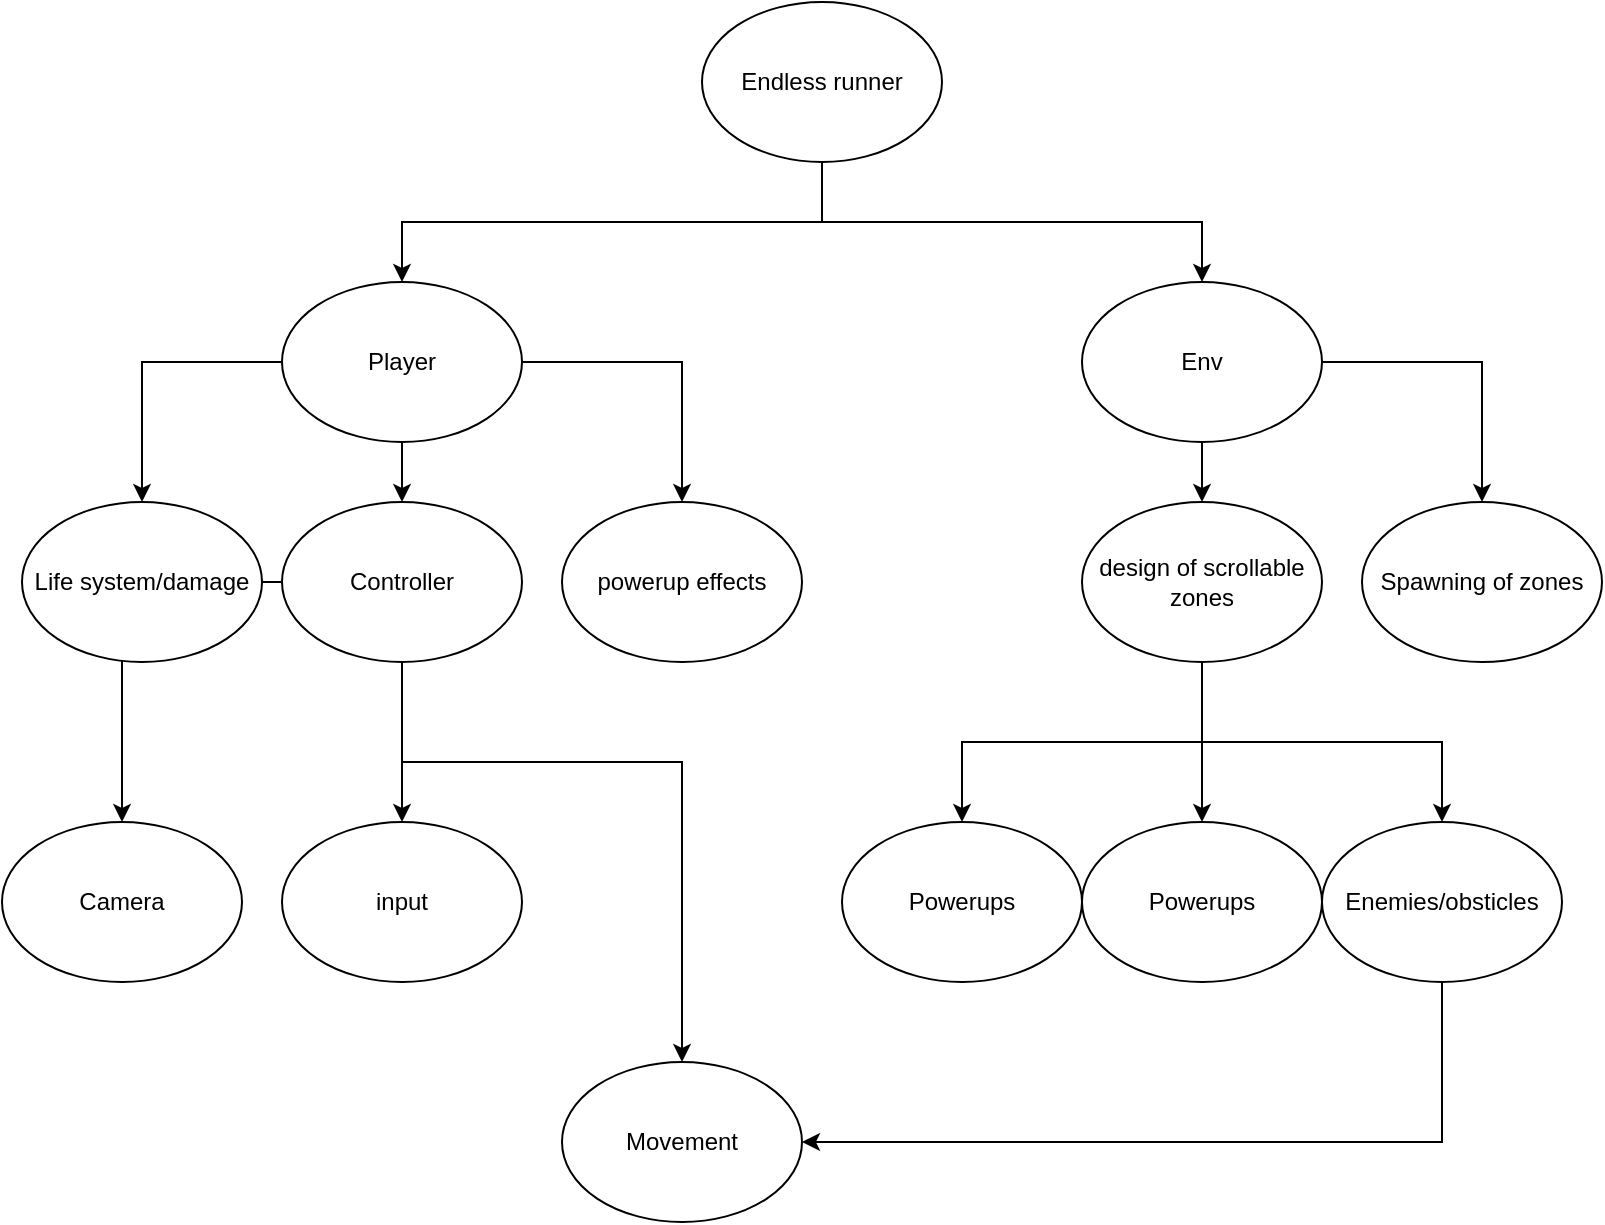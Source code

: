 <mxfile version="26.0.4">
  <diagram name="Page-1" id="Ch7RwAvgcRe14CYfl5yI">
    <mxGraphModel dx="1434" dy="772" grid="1" gridSize="10" guides="1" tooltips="1" connect="1" arrows="1" fold="1" page="1" pageScale="1" pageWidth="850" pageHeight="1100" math="0" shadow="0">
      <root>
        <mxCell id="0" />
        <mxCell id="1" parent="0" />
        <mxCell id="vWVqJYujpc0HaKuW1rH4-20" style="edgeStyle=orthogonalEdgeStyle;rounded=0;orthogonalLoop=1;jettySize=auto;html=1;" edge="1" parent="1" source="vWVqJYujpc0HaKuW1rH4-1" target="vWVqJYujpc0HaKuW1rH4-5">
          <mxGeometry relative="1" as="geometry" />
        </mxCell>
        <mxCell id="vWVqJYujpc0HaKuW1rH4-26" style="edgeStyle=orthogonalEdgeStyle;rounded=0;orthogonalLoop=1;jettySize=auto;html=1;" edge="1" parent="1" source="vWVqJYujpc0HaKuW1rH4-1" target="vWVqJYujpc0HaKuW1rH4-15">
          <mxGeometry relative="1" as="geometry" />
        </mxCell>
        <mxCell id="vWVqJYujpc0HaKuW1rH4-27" style="edgeStyle=orthogonalEdgeStyle;rounded=0;orthogonalLoop=1;jettySize=auto;html=1;" edge="1" parent="1" source="vWVqJYujpc0HaKuW1rH4-1" target="vWVqJYujpc0HaKuW1rH4-16">
          <mxGeometry relative="1" as="geometry" />
        </mxCell>
        <mxCell id="vWVqJYujpc0HaKuW1rH4-1" value="Player" style="ellipse;whiteSpace=wrap;html=1;" vertex="1" parent="1">
          <mxGeometry x="140" y="260" width="120" height="80" as="geometry" />
        </mxCell>
        <mxCell id="vWVqJYujpc0HaKuW1rH4-9" style="edgeStyle=orthogonalEdgeStyle;rounded=0;orthogonalLoop=1;jettySize=auto;html=1;exitX=0.5;exitY=1;exitDx=0;exitDy=0;" edge="1" parent="1" source="vWVqJYujpc0HaKuW1rH4-2" target="vWVqJYujpc0HaKuW1rH4-3">
          <mxGeometry relative="1" as="geometry" />
        </mxCell>
        <mxCell id="vWVqJYujpc0HaKuW1rH4-13" style="edgeStyle=orthogonalEdgeStyle;rounded=0;orthogonalLoop=1;jettySize=auto;html=1;exitX=1;exitY=0.5;exitDx=0;exitDy=0;" edge="1" parent="1" source="vWVqJYujpc0HaKuW1rH4-2" target="vWVqJYujpc0HaKuW1rH4-4">
          <mxGeometry relative="1" as="geometry" />
        </mxCell>
        <mxCell id="vWVqJYujpc0HaKuW1rH4-2" value="Env" style="ellipse;whiteSpace=wrap;html=1;" vertex="1" parent="1">
          <mxGeometry x="540" y="260" width="120" height="80" as="geometry" />
        </mxCell>
        <mxCell id="vWVqJYujpc0HaKuW1rH4-11" value="" style="edgeStyle=orthogonalEdgeStyle;rounded=0;orthogonalLoop=1;jettySize=auto;html=1;" edge="1" parent="1" source="vWVqJYujpc0HaKuW1rH4-3" target="vWVqJYujpc0HaKuW1rH4-7">
          <mxGeometry relative="1" as="geometry" />
        </mxCell>
        <mxCell id="vWVqJYujpc0HaKuW1rH4-12" style="edgeStyle=orthogonalEdgeStyle;rounded=0;orthogonalLoop=1;jettySize=auto;html=1;exitX=0.5;exitY=1;exitDx=0;exitDy=0;" edge="1" parent="1" source="vWVqJYujpc0HaKuW1rH4-3" target="vWVqJYujpc0HaKuW1rH4-8">
          <mxGeometry relative="1" as="geometry" />
        </mxCell>
        <mxCell id="vWVqJYujpc0HaKuW1rH4-19" style="edgeStyle=orthogonalEdgeStyle;rounded=0;orthogonalLoop=1;jettySize=auto;html=1;exitX=0.5;exitY=1;exitDx=0;exitDy=0;" edge="1" parent="1" source="vWVqJYujpc0HaKuW1rH4-3" target="vWVqJYujpc0HaKuW1rH4-6">
          <mxGeometry relative="1" as="geometry" />
        </mxCell>
        <mxCell id="vWVqJYujpc0HaKuW1rH4-3" value="design of scrollable zones" style="ellipse;whiteSpace=wrap;html=1;" vertex="1" parent="1">
          <mxGeometry x="540" y="370" width="120" height="80" as="geometry" />
        </mxCell>
        <mxCell id="vWVqJYujpc0HaKuW1rH4-4" value="Spawning of zones" style="ellipse;whiteSpace=wrap;html=1;" vertex="1" parent="1">
          <mxGeometry x="680" y="370" width="120" height="80" as="geometry" />
        </mxCell>
        <mxCell id="vWVqJYujpc0HaKuW1rH4-21" style="edgeStyle=orthogonalEdgeStyle;rounded=0;orthogonalLoop=1;jettySize=auto;html=1;" edge="1" parent="1" source="vWVqJYujpc0HaKuW1rH4-5" target="vWVqJYujpc0HaKuW1rH4-14">
          <mxGeometry relative="1" as="geometry" />
        </mxCell>
        <mxCell id="vWVqJYujpc0HaKuW1rH4-22" style="edgeStyle=orthogonalEdgeStyle;rounded=0;orthogonalLoop=1;jettySize=auto;html=1;" edge="1" parent="1" source="vWVqJYujpc0HaKuW1rH4-5" target="vWVqJYujpc0HaKuW1rH4-18">
          <mxGeometry relative="1" as="geometry" />
        </mxCell>
        <mxCell id="vWVqJYujpc0HaKuW1rH4-24" style="edgeStyle=orthogonalEdgeStyle;rounded=0;orthogonalLoop=1;jettySize=auto;html=1;" edge="1" parent="1" source="vWVqJYujpc0HaKuW1rH4-5" target="vWVqJYujpc0HaKuW1rH4-17">
          <mxGeometry relative="1" as="geometry">
            <Array as="points">
              <mxPoint x="200" y="500" />
              <mxPoint x="340" y="500" />
            </Array>
          </mxGeometry>
        </mxCell>
        <mxCell id="vWVqJYujpc0HaKuW1rH4-5" value="Controller" style="ellipse;whiteSpace=wrap;html=1;" vertex="1" parent="1">
          <mxGeometry x="140" y="370" width="120" height="80" as="geometry" />
        </mxCell>
        <mxCell id="vWVqJYujpc0HaKuW1rH4-6" value="Powerups" style="ellipse;whiteSpace=wrap;html=1;" vertex="1" parent="1">
          <mxGeometry x="420" y="530" width="120" height="80" as="geometry" />
        </mxCell>
        <mxCell id="vWVqJYujpc0HaKuW1rH4-7" value="Powerups" style="ellipse;whiteSpace=wrap;html=1;" vertex="1" parent="1">
          <mxGeometry x="540" y="530" width="120" height="80" as="geometry" />
        </mxCell>
        <mxCell id="vWVqJYujpc0HaKuW1rH4-34" style="edgeStyle=orthogonalEdgeStyle;rounded=0;orthogonalLoop=1;jettySize=auto;html=1;entryX=1;entryY=0.5;entryDx=0;entryDy=0;" edge="1" parent="1" source="vWVqJYujpc0HaKuW1rH4-8" target="vWVqJYujpc0HaKuW1rH4-17">
          <mxGeometry relative="1" as="geometry">
            <Array as="points">
              <mxPoint x="720" y="690" />
            </Array>
          </mxGeometry>
        </mxCell>
        <mxCell id="vWVqJYujpc0HaKuW1rH4-8" value="Enemies/obsticles" style="ellipse;whiteSpace=wrap;html=1;" vertex="1" parent="1">
          <mxGeometry x="660" y="530" width="120" height="80" as="geometry" />
        </mxCell>
        <mxCell id="vWVqJYujpc0HaKuW1rH4-14" value="Camera" style="ellipse;whiteSpace=wrap;html=1;" vertex="1" parent="1">
          <mxGeometry y="530" width="120" height="80" as="geometry" />
        </mxCell>
        <mxCell id="vWVqJYujpc0HaKuW1rH4-15" value="powerup effects" style="ellipse;whiteSpace=wrap;html=1;" vertex="1" parent="1">
          <mxGeometry x="280" y="370" width="120" height="80" as="geometry" />
        </mxCell>
        <mxCell id="vWVqJYujpc0HaKuW1rH4-16" value="Life system/damage" style="ellipse;whiteSpace=wrap;html=1;" vertex="1" parent="1">
          <mxGeometry x="10" y="370" width="120" height="80" as="geometry" />
        </mxCell>
        <mxCell id="vWVqJYujpc0HaKuW1rH4-17" value="Movement" style="ellipse;whiteSpace=wrap;html=1;" vertex="1" parent="1">
          <mxGeometry x="280" y="650" width="120" height="80" as="geometry" />
        </mxCell>
        <mxCell id="vWVqJYujpc0HaKuW1rH4-18" value="input" style="ellipse;whiteSpace=wrap;html=1;" vertex="1" parent="1">
          <mxGeometry x="140" y="530" width="120" height="80" as="geometry" />
        </mxCell>
        <mxCell id="vWVqJYujpc0HaKuW1rH4-30" style="edgeStyle=orthogonalEdgeStyle;rounded=0;orthogonalLoop=1;jettySize=auto;html=1;exitX=0.5;exitY=1;exitDx=0;exitDy=0;" edge="1" parent="1" source="vWVqJYujpc0HaKuW1rH4-28" target="vWVqJYujpc0HaKuW1rH4-2">
          <mxGeometry relative="1" as="geometry" />
        </mxCell>
        <mxCell id="vWVqJYujpc0HaKuW1rH4-33" style="edgeStyle=orthogonalEdgeStyle;rounded=0;orthogonalLoop=1;jettySize=auto;html=1;" edge="1" parent="1" source="vWVqJYujpc0HaKuW1rH4-28" target="vWVqJYujpc0HaKuW1rH4-1">
          <mxGeometry relative="1" as="geometry">
            <Array as="points">
              <mxPoint x="410" y="230" />
              <mxPoint x="200" y="230" />
            </Array>
          </mxGeometry>
        </mxCell>
        <mxCell id="vWVqJYujpc0HaKuW1rH4-28" value="Endless &lt;span style=&quot;background-color: transparent; color: light-dark(rgb(0, 0, 0), rgb(255, 255, 255));&quot;&gt;runner&lt;/span&gt;" style="ellipse;whiteSpace=wrap;html=1;" vertex="1" parent="1">
          <mxGeometry x="350" y="120" width="120" height="80" as="geometry" />
        </mxCell>
      </root>
    </mxGraphModel>
  </diagram>
</mxfile>
